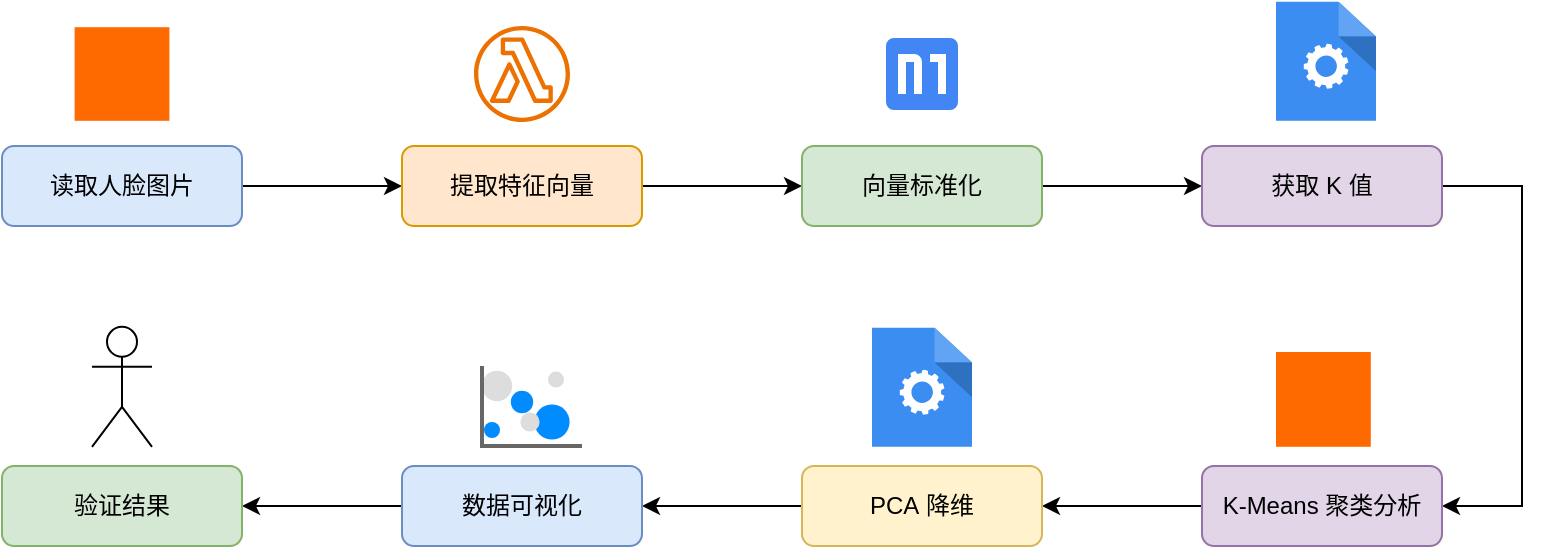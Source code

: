 <mxfile version="25.0.2">
  <diagram name="Page-1" id="MD-SIQfdSmmDvY8Th1Dw">
    <mxGraphModel dx="1102" dy="702" grid="1" gridSize="10" guides="1" tooltips="1" connect="1" arrows="1" fold="1" page="1" pageScale="1" pageWidth="850" pageHeight="1100" math="0" shadow="0">
      <root>
        <mxCell id="0" />
        <mxCell id="1" parent="0" />
        <mxCell id="a5_6_NBIToDzzkJPBMzo-4" style="edgeStyle=orthogonalEdgeStyle;rounded=0;orthogonalLoop=1;jettySize=auto;html=1;exitX=1;exitY=0.5;exitDx=0;exitDy=0;" edge="1" parent="1" source="a5_6_NBIToDzzkJPBMzo-1" target="a5_6_NBIToDzzkJPBMzo-3">
          <mxGeometry relative="1" as="geometry" />
        </mxCell>
        <mxCell id="a5_6_NBIToDzzkJPBMzo-1" value="读取人脸图片" style="rounded=1;whiteSpace=wrap;html=1;fillColor=#dae8fc;strokeColor=#6c8ebf;" vertex="1" parent="1">
          <mxGeometry x="80" y="240" width="120" height="40" as="geometry" />
        </mxCell>
        <mxCell id="a5_6_NBIToDzzkJPBMzo-2" value="" style="points=[];aspect=fixed;html=1;align=center;shadow=0;dashed=0;fillColor=#FF6A00;strokeColor=none;shape=mxgraph.alibaba_cloud.face_recognition;" vertex="1" parent="1">
          <mxGeometry x="116.3" y="180.6" width="47.4" height="46.8" as="geometry" />
        </mxCell>
        <mxCell id="a5_6_NBIToDzzkJPBMzo-7" style="edgeStyle=orthogonalEdgeStyle;rounded=0;orthogonalLoop=1;jettySize=auto;html=1;exitX=1;exitY=0.5;exitDx=0;exitDy=0;" edge="1" parent="1" source="a5_6_NBIToDzzkJPBMzo-3" target="a5_6_NBIToDzzkJPBMzo-6">
          <mxGeometry relative="1" as="geometry" />
        </mxCell>
        <mxCell id="a5_6_NBIToDzzkJPBMzo-3" value="提取特征向量" style="rounded=1;whiteSpace=wrap;html=1;fillColor=#ffe6cc;strokeColor=#d79b00;" vertex="1" parent="1">
          <mxGeometry x="280" y="240" width="120" height="40" as="geometry" />
        </mxCell>
        <mxCell id="a5_6_NBIToDzzkJPBMzo-5" value="" style="sketch=0;outlineConnect=0;fontColor=#232F3E;gradientColor=none;fillColor=#ED7100;strokeColor=none;dashed=0;verticalLabelPosition=bottom;verticalAlign=top;align=center;html=1;fontSize=12;fontStyle=0;aspect=fixed;pointerEvents=1;shape=mxgraph.aws4.lambda_function;" vertex="1" parent="1">
          <mxGeometry x="316" y="180" width="48" height="48" as="geometry" />
        </mxCell>
        <mxCell id="a5_6_NBIToDzzkJPBMzo-10" style="edgeStyle=orthogonalEdgeStyle;rounded=0;orthogonalLoop=1;jettySize=auto;html=1;exitX=1;exitY=0.5;exitDx=0;exitDy=0;" edge="1" parent="1" source="a5_6_NBIToDzzkJPBMzo-6" target="a5_6_NBIToDzzkJPBMzo-9">
          <mxGeometry relative="1" as="geometry" />
        </mxCell>
        <mxCell id="a5_6_NBIToDzzkJPBMzo-6" value="向量标准化" style="rounded=1;whiteSpace=wrap;html=1;fillColor=#d5e8d4;strokeColor=#82b366;" vertex="1" parent="1">
          <mxGeometry x="480" y="240" width="120" height="40" as="geometry" />
        </mxCell>
        <mxCell id="a5_6_NBIToDzzkJPBMzo-8" value="" style="editableCssRules=.*;html=1;shape=image;verticalLabelPosition=bottom;labelBackgroundColor=#ffffff;verticalAlign=top;aspect=fixed;imageAspect=0;image=data:image/svg+xml,PHN2ZyB4bWxucz0iaHR0cDovL3d3dy53My5vcmcvMjAwMC9zdmciIHhtbG5zOnY9Imh0dHBzOi8vdmVjdGEuaW8vbmFubyIgd2lkdGg9IjE4IiBoZWlnaHQ9IjE4IiB2aWV3Qm94PSIwIDAgMTggMTgiPiYjeGE7CTxzdHlsZSB0eXBlPSJ0ZXh0L2NzcyI+JiN4YTsJLnN0MHtmaWxsOiM0Mjg1ZjQ7fSYjeGE7CTwvc3R5bGU+JiN4YTsJPHBhdGggY2xhc3M9InN0MCIgZD0iTTE2IDBIMmEyIDIgMCAwIDAtMiAydjE0YTIgMiAwIDAgMCAyIDJoMTRhMiAyIDAgMCAwIDItMlYyYTIgMiAwIDAgMC0yLTJ6TTkgMTRIN1Y2SDV2OEgzVjRoNGEyIDIgMCAwIDEgMiAyem02IDBoLTJWNmgtMlY0aDR6Ii8+JiN4YTs8L3N2Zz4=;" vertex="1" parent="1">
          <mxGeometry x="522" y="186" width="36" height="36" as="geometry" />
        </mxCell>
        <mxCell id="a5_6_NBIToDzzkJPBMzo-19" style="edgeStyle=orthogonalEdgeStyle;rounded=0;orthogonalLoop=1;jettySize=auto;html=1;exitX=1;exitY=0.5;exitDx=0;exitDy=0;entryX=1;entryY=0.5;entryDx=0;entryDy=0;" edge="1" parent="1" source="a5_6_NBIToDzzkJPBMzo-9" target="a5_6_NBIToDzzkJPBMzo-11">
          <mxGeometry relative="1" as="geometry">
            <Array as="points">
              <mxPoint x="840" y="260" />
              <mxPoint x="840" y="420" />
            </Array>
          </mxGeometry>
        </mxCell>
        <mxCell id="a5_6_NBIToDzzkJPBMzo-9" value="获取 K&amp;nbsp;值" style="rounded=1;whiteSpace=wrap;html=1;fillColor=#e1d5e7;strokeColor=#9673a6;" vertex="1" parent="1">
          <mxGeometry x="680" y="240" width="120" height="40" as="geometry" />
        </mxCell>
        <mxCell id="a5_6_NBIToDzzkJPBMzo-15" style="edgeStyle=orthogonalEdgeStyle;rounded=0;orthogonalLoop=1;jettySize=auto;html=1;exitX=0;exitY=0.5;exitDx=0;exitDy=0;" edge="1" parent="1" source="a5_6_NBIToDzzkJPBMzo-11" target="a5_6_NBIToDzzkJPBMzo-12">
          <mxGeometry relative="1" as="geometry" />
        </mxCell>
        <mxCell id="a5_6_NBIToDzzkJPBMzo-11" value="K-Means 聚类分析" style="rounded=1;whiteSpace=wrap;html=1;fillColor=#e1d5e7;strokeColor=#9673a6;" vertex="1" parent="1">
          <mxGeometry x="680" y="400" width="120" height="40" as="geometry" />
        </mxCell>
        <mxCell id="a5_6_NBIToDzzkJPBMzo-16" style="edgeStyle=orthogonalEdgeStyle;rounded=0;orthogonalLoop=1;jettySize=auto;html=1;exitX=0;exitY=0.5;exitDx=0;exitDy=0;" edge="1" parent="1" source="a5_6_NBIToDzzkJPBMzo-12" target="a5_6_NBIToDzzkJPBMzo-13">
          <mxGeometry relative="1" as="geometry" />
        </mxCell>
        <mxCell id="a5_6_NBIToDzzkJPBMzo-12" value="PCA&amp;nbsp;降维" style="rounded=1;whiteSpace=wrap;html=1;fillColor=#fff2cc;strokeColor=#d6b656;" vertex="1" parent="1">
          <mxGeometry x="480" y="400" width="120" height="40" as="geometry" />
        </mxCell>
        <mxCell id="a5_6_NBIToDzzkJPBMzo-17" style="edgeStyle=orthogonalEdgeStyle;rounded=0;orthogonalLoop=1;jettySize=auto;html=1;exitX=0;exitY=0.5;exitDx=0;exitDy=0;" edge="1" parent="1" source="a5_6_NBIToDzzkJPBMzo-13" target="a5_6_NBIToDzzkJPBMzo-14">
          <mxGeometry relative="1" as="geometry" />
        </mxCell>
        <mxCell id="a5_6_NBIToDzzkJPBMzo-13" value="数据可视化" style="rounded=1;whiteSpace=wrap;html=1;fillColor=#dae8fc;strokeColor=#6c8ebf;" vertex="1" parent="1">
          <mxGeometry x="280" y="400" width="120" height="40" as="geometry" />
        </mxCell>
        <mxCell id="a5_6_NBIToDzzkJPBMzo-14" value="验证结果" style="rounded=1;whiteSpace=wrap;html=1;fillColor=#d5e8d4;strokeColor=#82b366;" vertex="1" parent="1">
          <mxGeometry x="80" y="400" width="120" height="40" as="geometry" />
        </mxCell>
        <mxCell id="a5_6_NBIToDzzkJPBMzo-21" value="" style="verticalLabelPosition=bottom;shadow=0;dashed=0;align=center;html=1;verticalAlign=top;strokeWidth=1;shape=mxgraph.mockup.graphics.bubbleChart;strokeColor=none;strokeColor2=none;strokeColor3=#666666;fillColor2=#008cff;fillColor3=#dddddd;" vertex="1" parent="1">
          <mxGeometry x="320" y="350" width="50" height="40" as="geometry" />
        </mxCell>
        <mxCell id="a5_6_NBIToDzzkJPBMzo-22" value="" style="points=[];aspect=fixed;html=1;align=center;shadow=0;dashed=0;fillColor=#FF6A00;strokeColor=none;shape=mxgraph.alibaba_cloud.nlp-sa_sentiment_analysis;" vertex="1" parent="1">
          <mxGeometry x="717" y="343" width="47.4" height="47.4" as="geometry" />
        </mxCell>
        <mxCell id="a5_6_NBIToDzzkJPBMzo-23" value="" style="shape=umlActor;verticalLabelPosition=bottom;verticalAlign=top;html=1;outlineConnect=0;" vertex="1" parent="1">
          <mxGeometry x="125" y="330.4" width="30" height="60" as="geometry" />
        </mxCell>
        <mxCell id="a5_6_NBIToDzzkJPBMzo-25" value="" style="sketch=0;html=1;aspect=fixed;strokeColor=none;shadow=0;fillColor=#3B8DF1;verticalAlign=top;labelPosition=center;verticalLabelPosition=bottom;shape=mxgraph.gcp2.process" vertex="1" parent="1">
          <mxGeometry x="717" y="167.88" width="50" height="59.52" as="geometry" />
        </mxCell>
        <mxCell id="a5_6_NBIToDzzkJPBMzo-26" value="" style="sketch=0;html=1;aspect=fixed;strokeColor=none;shadow=0;fillColor=#3B8DF1;verticalAlign=top;labelPosition=center;verticalLabelPosition=bottom;shape=mxgraph.gcp2.process" vertex="1" parent="1">
          <mxGeometry x="515" y="330.88" width="50" height="59.52" as="geometry" />
        </mxCell>
      </root>
    </mxGraphModel>
  </diagram>
</mxfile>
